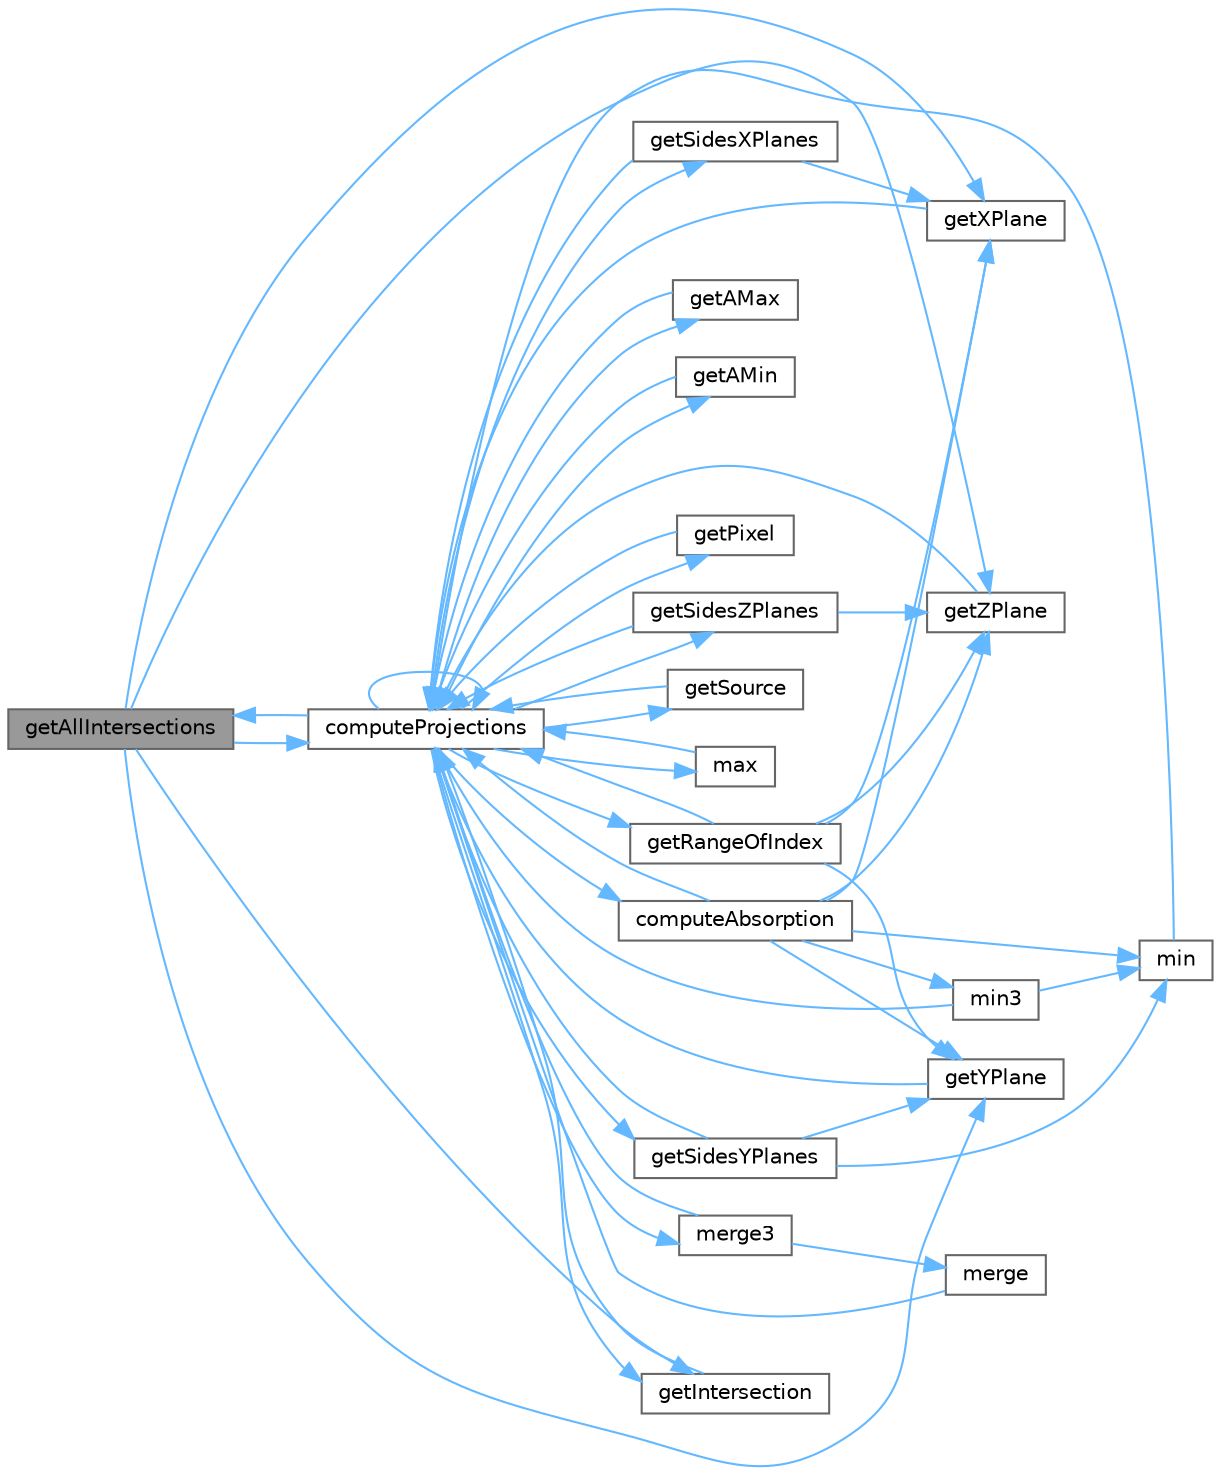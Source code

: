 digraph "getAllIntersections"
{
 // LATEX_PDF_SIZE
  bgcolor="transparent";
  edge [fontname=Helvetica,fontsize=10,labelfontname=Helvetica,labelfontsize=10];
  node [fontname=Helvetica,fontsize=10,shape=box,height=0.2,width=0.4];
  rankdir="LR";
  Node1 [id="Node000001",label="getAllIntersections",height=0.2,width=0.4,color="gray40", fillcolor="grey60", style="filled", fontcolor="black",tooltip="Computes the coordinates of the planes necessary to compute the intersections with the ray...."];
  Node1 -> Node2 [id="edge1_Node000001_Node000002",color="steelblue1",style="solid",tooltip=" "];
  Node2 [id="Node000002",label="computeProjections",height=0.2,width=0.4,color="grey40", fillcolor="white", style="filled",URL="$omp-projection_8c.html#a91c1483b31c2632b85f0f2d08e4be10a",tooltip="Computes the projection of a sub-section of the object into the detector for each source position."];
  Node2 -> Node3 [id="edge2_Node000002_Node000003",color="steelblue1",style="solid",tooltip=" "];
  Node3 [id="Node000003",label="computeAbsorption",height=0.2,width=0.4,color="grey40", fillcolor="white", style="filled",URL="$omp-projection_8c.html#ae3cde07607db3e42464648645ab82a5d",tooltip="Computes the projection attenuation of the radiological path of a ray."];
  Node3 -> Node2 [id="edge3_Node000003_Node000002",color="steelblue1",style="solid",tooltip=" "];
  Node3 -> Node4 [id="edge4_Node000003_Node000004",color="steelblue1",style="solid",tooltip=" "];
  Node4 [id="Node000004",label="getXPlane",height=0.2,width=0.4,color="grey40", fillcolor="white", style="filled",URL="$omp-projection_8c.html#a62994646d9adde2ff95ca4428a069d9b",tooltip="Computes the coordinate of a plane parallel relative to the YZ plane."];
  Node4 -> Node2 [id="edge5_Node000004_Node000002",color="steelblue1",style="solid",tooltip=" "];
  Node3 -> Node5 [id="edge6_Node000003_Node000005",color="steelblue1",style="solid",tooltip=" "];
  Node5 [id="Node000005",label="getYPlane",height=0.2,width=0.4,color="grey40", fillcolor="white", style="filled",URL="$omp-projection_8c.html#aefc902c2cb6a15330e6fe28c9d2787c4",tooltip="Computes the coordinate of a plane parallel relative to the XZ plane."];
  Node5 -> Node2 [id="edge7_Node000005_Node000002",color="steelblue1",style="solid",tooltip=" "];
  Node3 -> Node6 [id="edge8_Node000003_Node000006",color="steelblue1",style="solid",tooltip=" "];
  Node6 [id="Node000006",label="getZPlane",height=0.2,width=0.4,color="grey40", fillcolor="white", style="filled",URL="$omp-projection_8c.html#a5543176b9f6cb0cf343a5ac1222f105c",tooltip="Computes the coordinate of a plane parallel relative to the XY plane."];
  Node6 -> Node2 [id="edge9_Node000006_Node000002",color="steelblue1",style="solid",tooltip=" "];
  Node3 -> Node7 [id="edge10_Node000003_Node000007",color="steelblue1",style="solid",tooltip=" "];
  Node7 [id="Node000007",label="min",height=0.2,width=0.4,color="grey40", fillcolor="white", style="filled",URL="$omp-projection_8c.html#abd8bbcfabb3ddef2ccaafb9928a37b95",tooltip="Computes the minimum value between a and b."];
  Node7 -> Node2 [id="edge11_Node000007_Node000002",color="steelblue1",style="solid",tooltip=" "];
  Node3 -> Node8 [id="edge12_Node000003_Node000008",color="steelblue1",style="solid",tooltip=" "];
  Node8 [id="Node000008",label="min3",height=0.2,width=0.4,color="grey40", fillcolor="white", style="filled",URL="$omp-projection_8c.html#a242710ffc6c186821800ab581fc06174",tooltip="Computes the minimum value between a, b and c."];
  Node8 -> Node2 [id="edge13_Node000008_Node000002",color="steelblue1",style="solid",tooltip=" "];
  Node8 -> Node7 [id="edge14_Node000008_Node000007",color="steelblue1",style="solid",tooltip=" "];
  Node2 -> Node2 [id="edge15_Node000002_Node000002",color="steelblue1",style="solid",tooltip=" "];
  Node2 -> Node1 [id="edge16_Node000002_Node000001",color="steelblue1",style="solid",tooltip=" "];
  Node2 -> Node9 [id="edge17_Node000002_Node000009",color="steelblue1",style="solid",tooltip=" "];
  Node9 [id="Node000009",label="getAMax",height=0.2,width=0.4,color="grey40", fillcolor="white", style="filled",URL="$omp-projection_8c.html#a285a0e4db4eb6abb181dd66dde16967d",tooltip="Computes the maximum parametric value a, representing the last intersection between ray and object."];
  Node9 -> Node2 [id="edge18_Node000009_Node000002",color="steelblue1",style="solid",tooltip=" "];
  Node2 -> Node10 [id="edge19_Node000002_Node000010",color="steelblue1",style="solid",tooltip=" "];
  Node10 [id="Node000010",label="getAMin",height=0.2,width=0.4,color="grey40", fillcolor="white", style="filled",URL="$omp-projection_8c.html#ab2c8fbc0bba7b91a3b9ffc8967ace715",tooltip="Computes the minimum parametric value a, representing the fist intersection between ray and object."];
  Node10 -> Node2 [id="edge20_Node000010_Node000002",color="steelblue1",style="solid",tooltip=" "];
  Node2 -> Node11 [id="edge21_Node000002_Node000011",color="steelblue1",style="solid",tooltip=" "];
  Node11 [id="Node000011",label="getIntersection",height=0.2,width=0.4,color="grey40", fillcolor="white", style="filled",URL="$omp-projection_8c.html#a149a948293e53a037a1765c09ff71913",tooltip="Computes the the intersections between a ray and a set of planes."];
  Node11 -> Node2 [id="edge22_Node000011_Node000002",color="steelblue1",style="solid",tooltip=" "];
  Node2 -> Node12 [id="edge23_Node000002_Node000012",color="steelblue1",style="solid",tooltip=" "];
  Node12 [id="Node000012",label="getPixel",height=0.2,width=0.4,color="grey40", fillcolor="white", style="filled",URL="$omp-projection_8c.html#a317aa107523bef48ac57d23d5efb84b0",tooltip="Retrieves the cartesian coordinates of a unit of the detector."];
  Node12 -> Node2 [id="edge24_Node000012_Node000002",color="steelblue1",style="solid",tooltip=" "];
  Node2 -> Node13 [id="edge25_Node000002_Node000013",color="steelblue1",style="solid",tooltip=" "];
  Node13 [id="Node000013",label="getRangeOfIndex",height=0.2,width=0.4,color="grey40", fillcolor="white", style="filled",URL="$omp-projection_8c.html#a92b78df62ad30990062a3e28546383ff",tooltip="Retrieves the range of parametric values of the planes."];
  Node13 -> Node2 [id="edge26_Node000013_Node000002",color="steelblue1",style="solid",tooltip=" "];
  Node13 -> Node4 [id="edge27_Node000013_Node000004",color="steelblue1",style="solid",tooltip=" "];
  Node13 -> Node5 [id="edge28_Node000013_Node000005",color="steelblue1",style="solid",tooltip=" "];
  Node13 -> Node6 [id="edge29_Node000013_Node000006",color="steelblue1",style="solid",tooltip=" "];
  Node2 -> Node14 [id="edge30_Node000002_Node000014",color="steelblue1",style="solid",tooltip=" "];
  Node14 [id="Node000014",label="getSidesXPlanes",height=0.2,width=0.4,color="grey40", fillcolor="white", style="filled",URL="$omp-projection_8c.html#a73161354b820cd053340e3c34ce89deb",tooltip="Computes a coordinate of the two planes of the object's sides orthogonal to the x axis."];
  Node14 -> Node2 [id="edge31_Node000014_Node000002",color="steelblue1",style="solid",tooltip=" "];
  Node14 -> Node4 [id="edge32_Node000014_Node000004",color="steelblue1",style="solid",tooltip=" "];
  Node2 -> Node15 [id="edge33_Node000002_Node000015",color="steelblue1",style="solid",tooltip=" "];
  Node15 [id="Node000015",label="getSidesYPlanes",height=0.2,width=0.4,color="grey40", fillcolor="white", style="filled",URL="$omp-projection_8c.html#ab15a86e6f3f3dea877a3b26c27057cad",tooltip="Computes a coordinate of the two planes of the object's sides orthogonal to the y axis."];
  Node15 -> Node2 [id="edge34_Node000015_Node000002",color="steelblue1",style="solid",tooltip=" "];
  Node15 -> Node5 [id="edge35_Node000015_Node000005",color="steelblue1",style="solid",tooltip=" "];
  Node15 -> Node7 [id="edge36_Node000015_Node000007",color="steelblue1",style="solid",tooltip=" "];
  Node2 -> Node16 [id="edge37_Node000002_Node000016",color="steelblue1",style="solid",tooltip=" "];
  Node16 [id="Node000016",label="getSidesZPlanes",height=0.2,width=0.4,color="grey40", fillcolor="white", style="filled",URL="$omp-projection_8c.html#a3505bc3d55ded9158d98b4571924fc7b",tooltip="Computes a coordinate of the two planes of the object's sides orthogonal to the z axis."];
  Node16 -> Node2 [id="edge38_Node000016_Node000002",color="steelblue1",style="solid",tooltip=" "];
  Node16 -> Node6 [id="edge39_Node000016_Node000006",color="steelblue1",style="solid",tooltip=" "];
  Node2 -> Node17 [id="edge40_Node000002_Node000017",color="steelblue1",style="solid",tooltip=" "];
  Node17 [id="Node000017",label="getSource",height=0.2,width=0.4,color="grey40", fillcolor="white", style="filled",URL="$omp-projection_8c.html#a35b227d2c53e8ecd95c97ccdea905846",tooltip="Retrieves the cartesian coordinates of the source."];
  Node17 -> Node2 [id="edge41_Node000017_Node000002",color="steelblue1",style="solid",tooltip=" "];
  Node2 -> Node18 [id="edge42_Node000002_Node000018",color="steelblue1",style="solid",tooltip=" "];
  Node18 [id="Node000018",label="max",height=0.2,width=0.4,color="grey40", fillcolor="white", style="filled",URL="$omp-projection_8c.html#af082905f7eac6d03e92015146bbc1925",tooltip="Computes the maximum value between a and b."];
  Node18 -> Node2 [id="edge43_Node000018_Node000002",color="steelblue1",style="solid",tooltip=" "];
  Node2 -> Node19 [id="edge44_Node000002_Node000019",color="steelblue1",style="solid",tooltip=" "];
  Node19 [id="Node000019",label="merge3",height=0.2,width=0.4,color="grey40", fillcolor="white", style="filled",URL="$omp-projection_8c.html#a8cf884d6fd46566644a22199397575d1",tooltip="Merges three sorted arrays into one single sorted array."];
  Node19 -> Node2 [id="edge45_Node000019_Node000002",color="steelblue1",style="solid",tooltip=" "];
  Node19 -> Node20 [id="edge46_Node000019_Node000020",color="steelblue1",style="solid",tooltip=" "];
  Node20 [id="Node000020",label="merge",height=0.2,width=0.4,color="grey40", fillcolor="white", style="filled",URL="$omp-projection_8c.html#af9298b6d30c4c2dd6463bbb435a18863",tooltip="Merges two sorted arrays into one single sorted array."];
  Node20 -> Node2 [id="edge47_Node000020_Node000002",color="steelblue1",style="solid",tooltip=" "];
  Node1 -> Node11 [id="edge48_Node000001_Node000011",color="steelblue1",style="solid",tooltip=" "];
  Node1 -> Node4 [id="edge49_Node000001_Node000004",color="steelblue1",style="solid",tooltip=" "];
  Node1 -> Node5 [id="edge50_Node000001_Node000005",color="steelblue1",style="solid",tooltip=" "];
  Node1 -> Node6 [id="edge51_Node000001_Node000006",color="steelblue1",style="solid",tooltip=" "];
}
